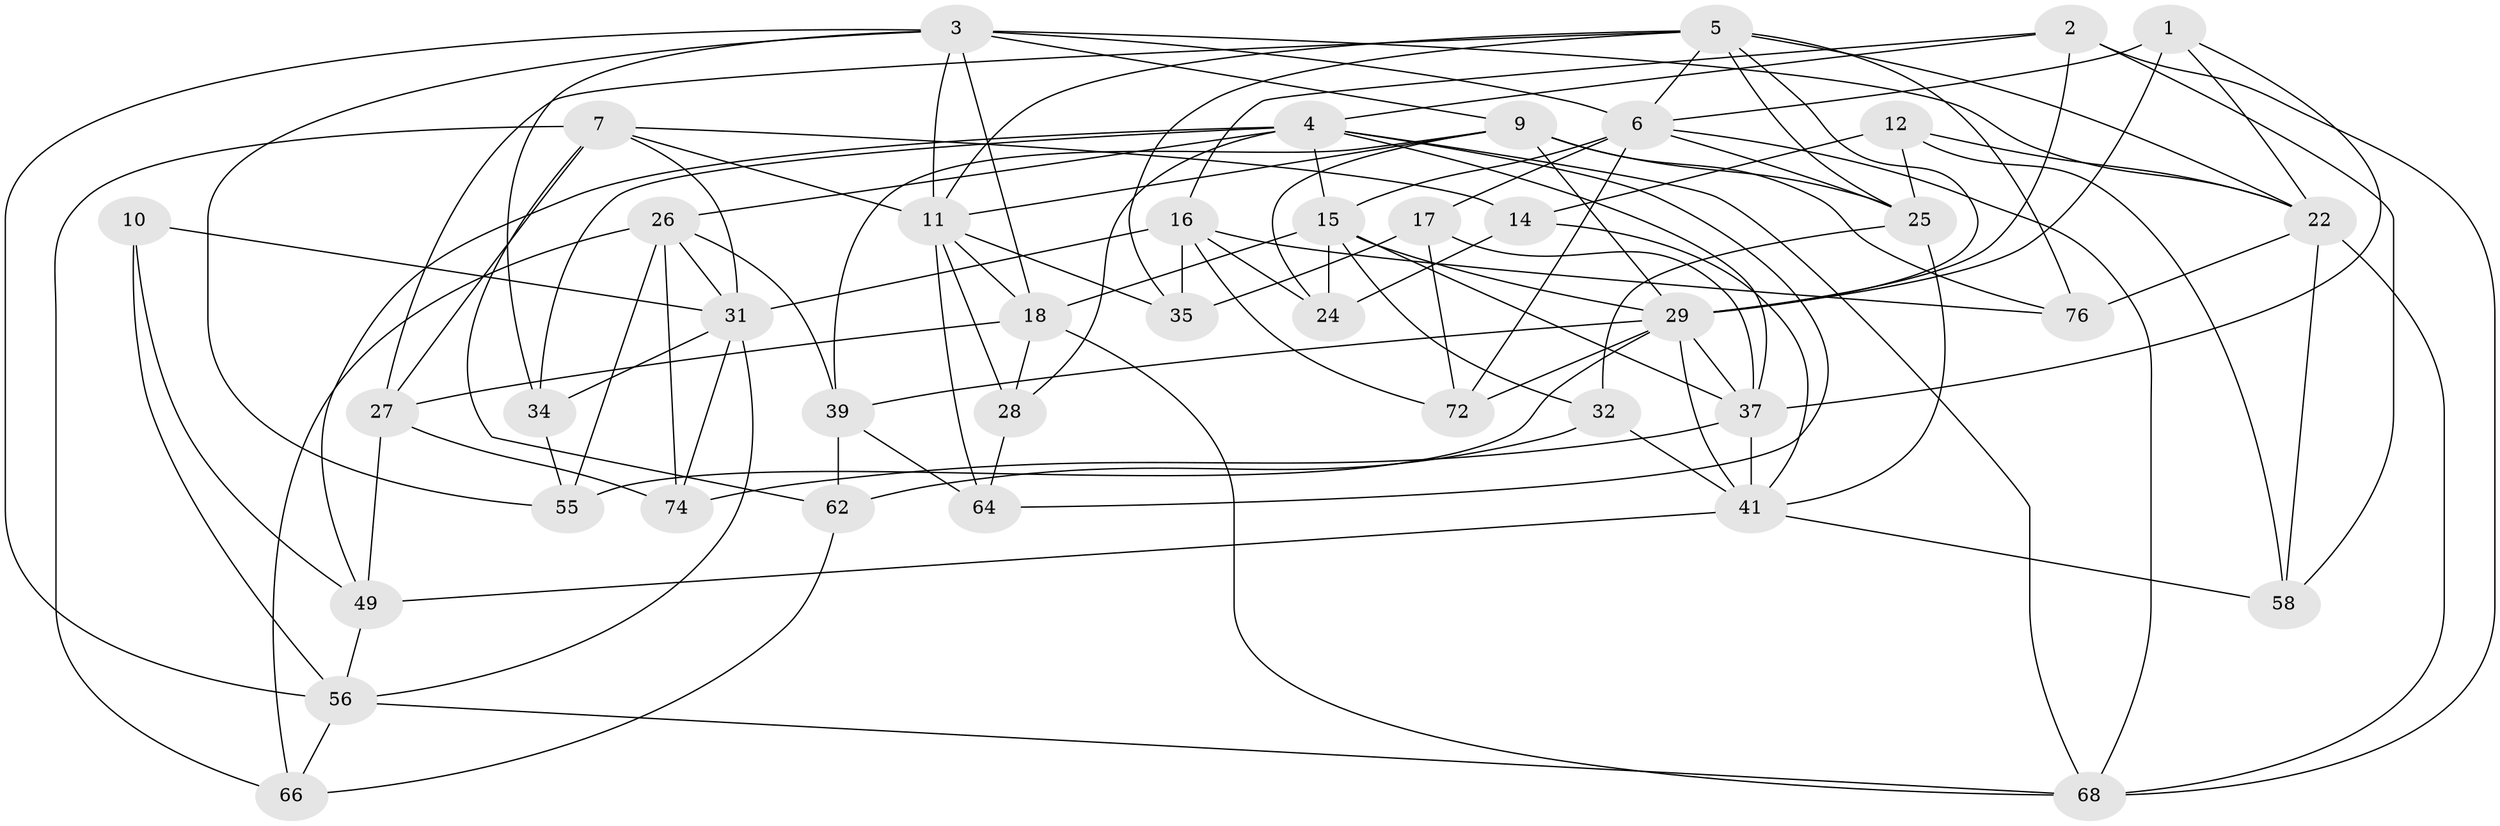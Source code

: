 // original degree distribution, {4: 1.0}
// Generated by graph-tools (version 1.1) at 2025/20/03/04/25 18:20:50]
// undirected, 41 vertices, 113 edges
graph export_dot {
graph [start="1"]
  node [color=gray90,style=filled];
  1;
  2 [super="+69"];
  3 [super="+60+21"];
  4 [super="+13"];
  5 [super="+45+20"];
  6 [super="+8+71"];
  7 [super="+23"];
  9 [super="+38+19"];
  10;
  11 [super="+42"];
  12;
  14;
  15 [super="+82+81"];
  16 [super="+83"];
  17;
  18 [super="+30"];
  22 [super="+48+51"];
  24;
  25 [super="+43"];
  26 [super="+67"];
  27 [super="+80"];
  28;
  29 [super="+40+54"];
  31 [super="+33"];
  32;
  34;
  35;
  37 [super="+44"];
  39 [super="+53"];
  41 [super="+77+73"];
  49 [super="+59"];
  55;
  56 [super="+79"];
  58;
  62;
  64;
  66;
  68 [super="+78"];
  72;
  74;
  76;
  1 -- 37;
  1 -- 6;
  1 -- 22;
  1 -- 29;
  2 -- 16;
  2 -- 58;
  2 -- 29 [weight=2];
  2 -- 4;
  2 -- 68;
  3 -- 55;
  3 -- 56;
  3 -- 9;
  3 -- 18;
  3 -- 34;
  3 -- 6;
  3 -- 11;
  3 -- 22;
  4 -- 64;
  4 -- 15;
  4 -- 49 [weight=2];
  4 -- 34;
  4 -- 37;
  4 -- 26;
  4 -- 28;
  4 -- 68;
  5 -- 35;
  5 -- 27 [weight=2];
  5 -- 76;
  5 -- 11;
  5 -- 6;
  5 -- 22 [weight=2];
  5 -- 29;
  5 -- 25;
  6 -- 17;
  6 -- 68;
  6 -- 72;
  6 -- 25;
  6 -- 15;
  7 -- 62;
  7 -- 14;
  7 -- 66;
  7 -- 11;
  7 -- 27;
  7 -- 31;
  9 -- 39;
  9 -- 24;
  9 -- 76;
  9 -- 11;
  9 -- 29 [weight=2];
  9 -- 25;
  10 -- 49;
  10 -- 56;
  10 -- 31 [weight=2];
  11 -- 18;
  11 -- 64;
  11 -- 35;
  11 -- 28;
  12 -- 58;
  12 -- 14;
  12 -- 25;
  12 -- 22;
  14 -- 24;
  14 -- 41;
  15 -- 24;
  15 -- 18;
  15 -- 32;
  15 -- 37;
  15 -- 29 [weight=2];
  16 -- 76;
  16 -- 24;
  16 -- 72;
  16 -- 35;
  16 -- 31;
  17 -- 72;
  17 -- 35;
  17 -- 37;
  18 -- 28;
  18 -- 68;
  18 -- 27;
  22 -- 76;
  22 -- 58;
  22 -- 68;
  25 -- 32;
  25 -- 41;
  26 -- 74;
  26 -- 31;
  26 -- 39;
  26 -- 66;
  26 -- 55;
  27 -- 74;
  27 -- 49;
  28 -- 64;
  29 -- 55;
  29 -- 39 [weight=2];
  29 -- 41;
  29 -- 37;
  29 -- 72;
  31 -- 74;
  31 -- 34;
  31 -- 56;
  32 -- 62;
  32 -- 41;
  34 -- 55;
  37 -- 74;
  37 -- 41 [weight=2];
  39 -- 64;
  39 -- 62;
  41 -- 58;
  41 -- 49;
  49 -- 56;
  56 -- 66;
  56 -- 68;
  62 -- 66;
}
